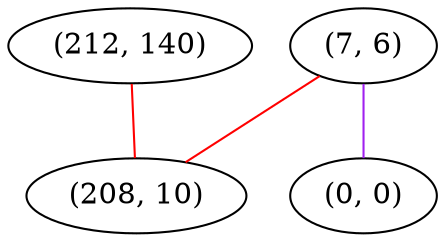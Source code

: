 graph "" {
"(7, 6)";
"(212, 140)";
"(208, 10)";
"(0, 0)";
"(7, 6)" -- "(0, 0)"  [color=purple, key=0, weight=4];
"(7, 6)" -- "(208, 10)"  [color=red, key=0, weight=1];
"(212, 140)" -- "(208, 10)"  [color=red, key=0, weight=1];
}
